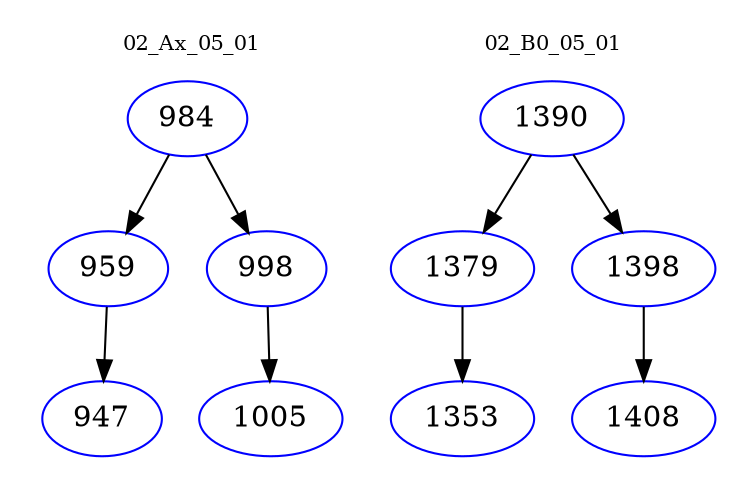 digraph{
subgraph cluster_0 {
color = white
label = "02_Ax_05_01";
fontsize=10;
T0_984 [label="984", color="blue"]
T0_984 -> T0_959 [color="black"]
T0_959 [label="959", color="blue"]
T0_959 -> T0_947 [color="black"]
T0_947 [label="947", color="blue"]
T0_984 -> T0_998 [color="black"]
T0_998 [label="998", color="blue"]
T0_998 -> T0_1005 [color="black"]
T0_1005 [label="1005", color="blue"]
}
subgraph cluster_1 {
color = white
label = "02_B0_05_01";
fontsize=10;
T1_1390 [label="1390", color="blue"]
T1_1390 -> T1_1379 [color="black"]
T1_1379 [label="1379", color="blue"]
T1_1379 -> T1_1353 [color="black"]
T1_1353 [label="1353", color="blue"]
T1_1390 -> T1_1398 [color="black"]
T1_1398 [label="1398", color="blue"]
T1_1398 -> T1_1408 [color="black"]
T1_1408 [label="1408", color="blue"]
}
}
